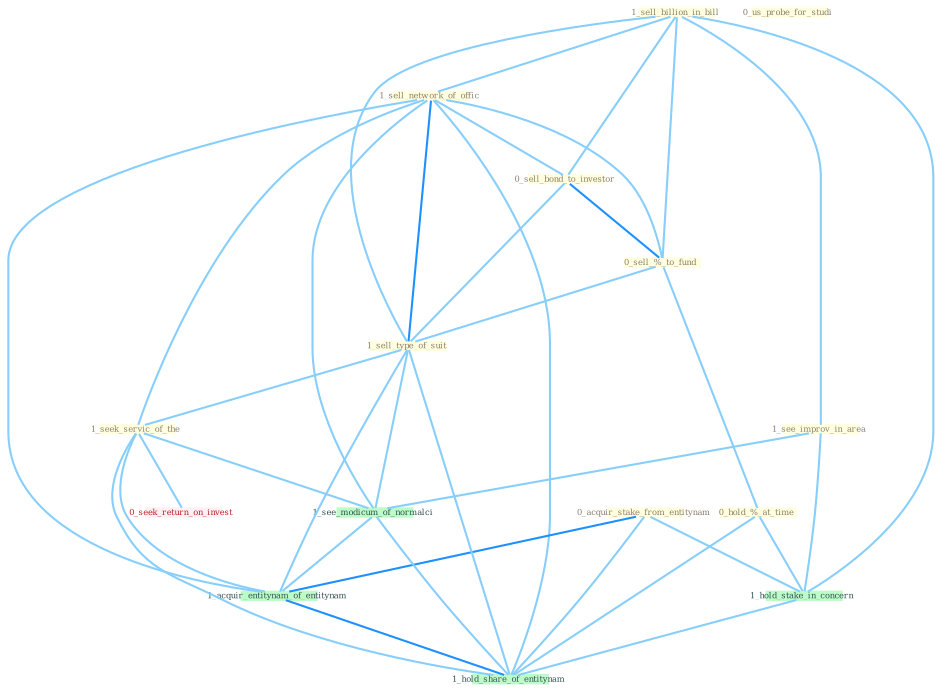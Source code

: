 Graph G{ 
    node
    [shape=polygon,style=filled,width=.5,height=.06,color="#BDFCC9",fixedsize=true,fontsize=4,
    fontcolor="#2f4f4f"];
    {node
    [color="#ffffe0", fontcolor="#8b7d6b"] "1_sell_billion_in_bill " "1_sell_network_of_offic " "0_sell_bond_to_investor " "0_sell_%_to_fund " "1_see_improv_in_area " "0_us_probe_for_studi " "0_hold_%_at_time " "0_acquir_stake_from_entitynam " "1_sell_type_of_suit " "1_seek_servic_of_the "}
{node [color="#fff0f5", fontcolor="#b22222"] "0_seek_return_on_invest "}
edge [color="#B0E2FF"];

	"1_sell_billion_in_bill " -- "1_sell_network_of_offic " [w="1", color="#87cefa" ];
	"1_sell_billion_in_bill " -- "0_sell_bond_to_investor " [w="1", color="#87cefa" ];
	"1_sell_billion_in_bill " -- "0_sell_%_to_fund " [w="1", color="#87cefa" ];
	"1_sell_billion_in_bill " -- "1_see_improv_in_area " [w="1", color="#87cefa" ];
	"1_sell_billion_in_bill " -- "1_sell_type_of_suit " [w="1", color="#87cefa" ];
	"1_sell_billion_in_bill " -- "1_hold_stake_in_concern " [w="1", color="#87cefa" ];
	"1_sell_network_of_offic " -- "0_sell_bond_to_investor " [w="1", color="#87cefa" ];
	"1_sell_network_of_offic " -- "0_sell_%_to_fund " [w="1", color="#87cefa" ];
	"1_sell_network_of_offic " -- "1_sell_type_of_suit " [w="2", color="#1e90ff" , len=0.8];
	"1_sell_network_of_offic " -- "1_seek_servic_of_the " [w="1", color="#87cefa" ];
	"1_sell_network_of_offic " -- "1_see_modicum_of_normalci " [w="1", color="#87cefa" ];
	"1_sell_network_of_offic " -- "1_acquir_entitynam_of_entitynam " [w="1", color="#87cefa" ];
	"1_sell_network_of_offic " -- "1_hold_share_of_entitynam " [w="1", color="#87cefa" ];
	"0_sell_bond_to_investor " -- "0_sell_%_to_fund " [w="2", color="#1e90ff" , len=0.8];
	"0_sell_bond_to_investor " -- "1_sell_type_of_suit " [w="1", color="#87cefa" ];
	"0_sell_%_to_fund " -- "0_hold_%_at_time " [w="1", color="#87cefa" ];
	"0_sell_%_to_fund " -- "1_sell_type_of_suit " [w="1", color="#87cefa" ];
	"1_see_improv_in_area " -- "1_hold_stake_in_concern " [w="1", color="#87cefa" ];
	"1_see_improv_in_area " -- "1_see_modicum_of_normalci " [w="1", color="#87cefa" ];
	"0_hold_%_at_time " -- "1_hold_stake_in_concern " [w="1", color="#87cefa" ];
	"0_hold_%_at_time " -- "1_hold_share_of_entitynam " [w="1", color="#87cefa" ];
	"0_acquir_stake_from_entitynam " -- "1_hold_stake_in_concern " [w="1", color="#87cefa" ];
	"0_acquir_stake_from_entitynam " -- "1_acquir_entitynam_of_entitynam " [w="2", color="#1e90ff" , len=0.8];
	"0_acquir_stake_from_entitynam " -- "1_hold_share_of_entitynam " [w="1", color="#87cefa" ];
	"1_sell_type_of_suit " -- "1_seek_servic_of_the " [w="1", color="#87cefa" ];
	"1_sell_type_of_suit " -- "1_see_modicum_of_normalci " [w="1", color="#87cefa" ];
	"1_sell_type_of_suit " -- "1_acquir_entitynam_of_entitynam " [w="1", color="#87cefa" ];
	"1_sell_type_of_suit " -- "1_hold_share_of_entitynam " [w="1", color="#87cefa" ];
	"1_seek_servic_of_the " -- "0_seek_return_on_invest " [w="1", color="#87cefa" ];
	"1_seek_servic_of_the " -- "1_see_modicum_of_normalci " [w="1", color="#87cefa" ];
	"1_seek_servic_of_the " -- "1_acquir_entitynam_of_entitynam " [w="1", color="#87cefa" ];
	"1_seek_servic_of_the " -- "1_hold_share_of_entitynam " [w="1", color="#87cefa" ];
	"1_hold_stake_in_concern " -- "1_hold_share_of_entitynam " [w="1", color="#87cefa" ];
	"1_see_modicum_of_normalci " -- "1_acquir_entitynam_of_entitynam " [w="1", color="#87cefa" ];
	"1_see_modicum_of_normalci " -- "1_hold_share_of_entitynam " [w="1", color="#87cefa" ];
	"1_acquir_entitynam_of_entitynam " -- "1_hold_share_of_entitynam " [w="2", color="#1e90ff" , len=0.8];
}